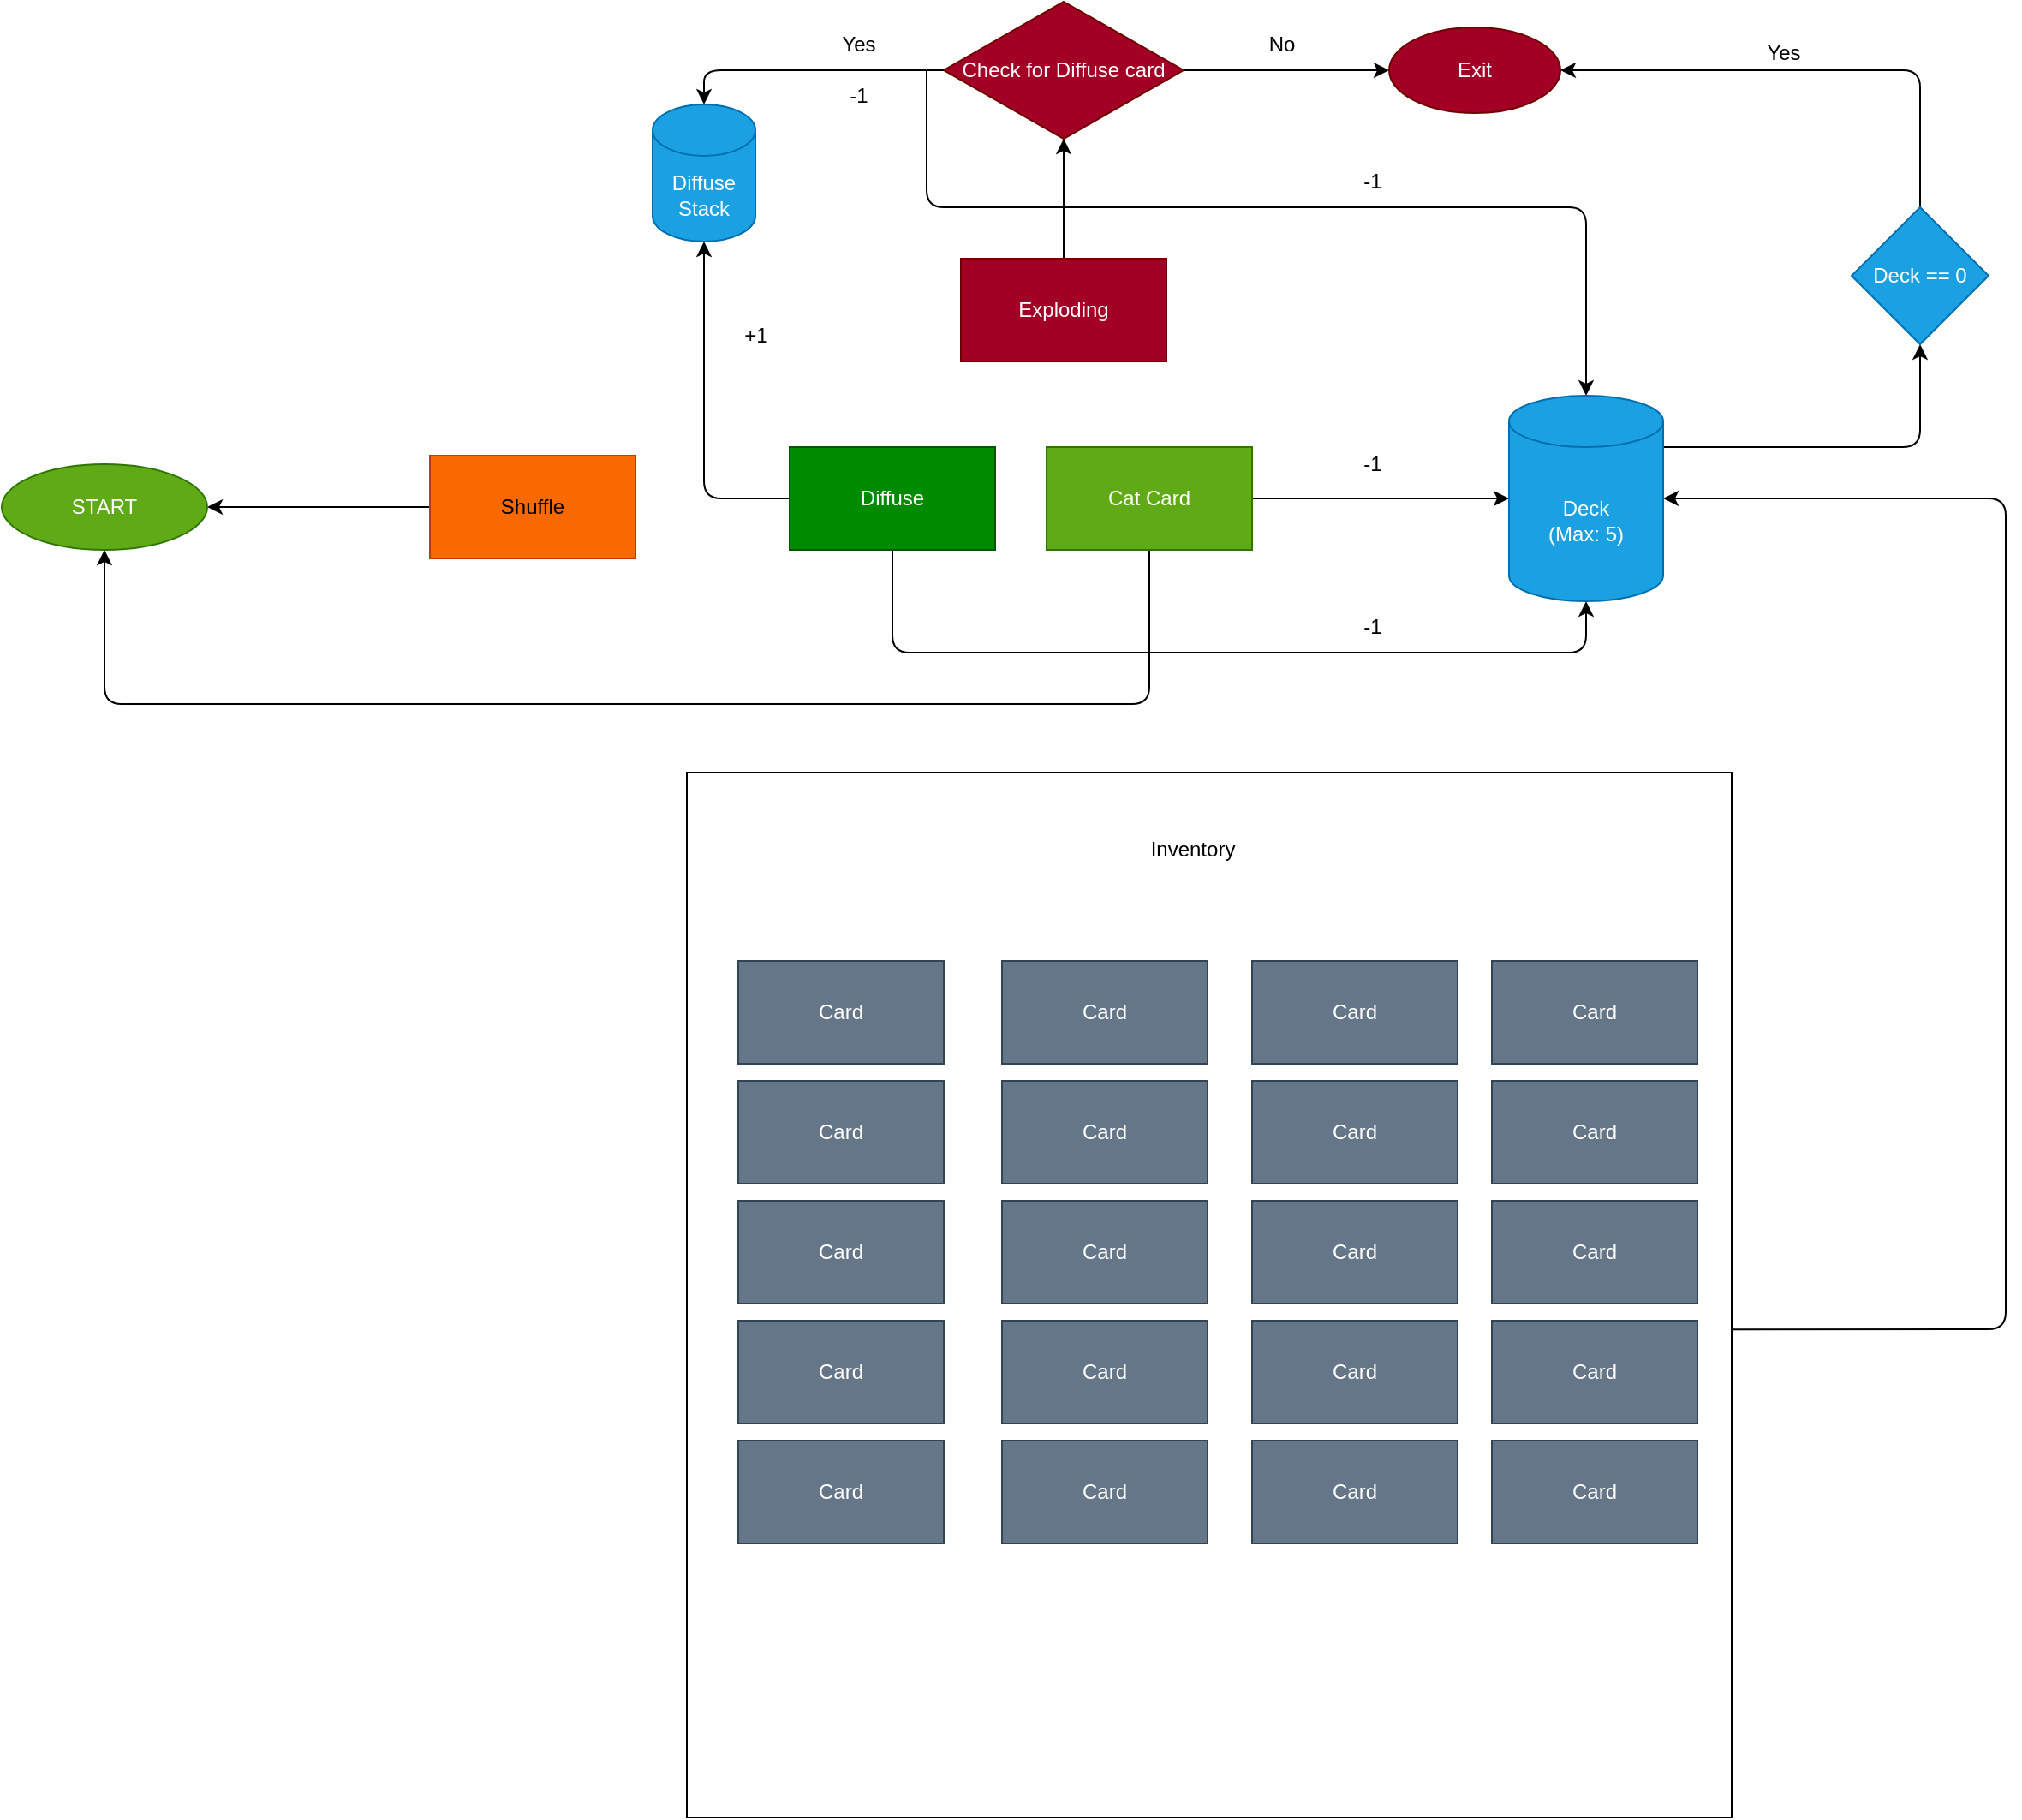 <mxfile>
    <diagram id="eXjfENMklu-OiFLTOyR3" name="Page-1">
        <mxGraphModel dx="1337" dy="2164" grid="1" gridSize="10" guides="1" tooltips="1" connect="1" arrows="1" fold="1" page="1" pageScale="1" pageWidth="827" pageHeight="1169" math="0" shadow="0">
            <root>
                <mxCell id="0"/>
                <mxCell id="1" parent="0"/>
                <mxCell id="39" value="" style="edgeStyle=none;html=1;" parent="1" source="2" target="38" edge="1">
                    <mxGeometry relative="1" as="geometry">
                        <Array as="points">
                            <mxPoint x="880" y="390"/>
                            <mxPoint x="270" y="390"/>
                        </Array>
                    </mxGeometry>
                </mxCell>
                <mxCell id="45" style="edgeStyle=none;html=1;entryX=0;entryY=0.5;entryDx=0;entryDy=0;entryPerimeter=0;" parent="1" source="2" target="46" edge="1">
                    <mxGeometry relative="1" as="geometry">
                        <mxPoint x="1030" y="270" as="targetPoint"/>
                    </mxGeometry>
                </mxCell>
                <mxCell id="2" value="Cat Card" style="rounded=0;whiteSpace=wrap;html=1;fillColor=#60a917;fontColor=#ffffff;strokeColor=#2D7600;" parent="1" vertex="1">
                    <mxGeometry x="820" y="240" width="120" height="60" as="geometry"/>
                </mxCell>
                <mxCell id="7" value="" style="edgeStyle=none;html=1;" parent="1" source="3" target="6" edge="1">
                    <mxGeometry relative="1" as="geometry">
                        <Array as="points">
                            <mxPoint x="620" y="270"/>
                        </Array>
                    </mxGeometry>
                </mxCell>
                <mxCell id="50" style="edgeStyle=none;html=1;exitX=0.5;exitY=1;exitDx=0;exitDy=0;entryX=0.5;entryY=1;entryDx=0;entryDy=0;entryPerimeter=0;" parent="1" source="3" target="46" edge="1">
                    <mxGeometry relative="1" as="geometry">
                        <mxPoint x="479.5" y="350" as="targetPoint"/>
                        <Array as="points">
                            <mxPoint x="730" y="360"/>
                            <mxPoint x="1135" y="360"/>
                        </Array>
                    </mxGeometry>
                </mxCell>
                <mxCell id="3" value="Diffuse" style="rounded=0;whiteSpace=wrap;html=1;fillColor=#008a00;fontColor=#ffffff;strokeColor=#005700;" parent="1" vertex="1">
                    <mxGeometry x="670" y="240" width="120" height="60" as="geometry"/>
                </mxCell>
                <mxCell id="52" style="edgeStyle=none;html=1;exitX=0;exitY=0.5;exitDx=0;exitDy=0;entryX=1;entryY=0.5;entryDx=0;entryDy=0;" parent="1" source="4" target="38" edge="1">
                    <mxGeometry relative="1" as="geometry"/>
                </mxCell>
                <mxCell id="4" value="Shuffle" style="rounded=0;whiteSpace=wrap;html=1;fillColor=#fa6800;fontColor=#000000;strokeColor=#C73500;" parent="1" vertex="1">
                    <mxGeometry x="460" y="245" width="120" height="60" as="geometry"/>
                </mxCell>
                <mxCell id="28" value="" style="edgeStyle=none;html=1;" parent="1" source="5" target="27" edge="1">
                    <mxGeometry relative="1" as="geometry"/>
                </mxCell>
                <mxCell id="77" style="edgeStyle=none;html=1;entryX=0.5;entryY=0;entryDx=0;entryDy=0;entryPerimeter=0;" parent="1" target="46" edge="1">
                    <mxGeometry relative="1" as="geometry">
                        <mxPoint x="1130" y="159.762" as="targetPoint"/>
                        <mxPoint x="750" y="20" as="sourcePoint"/>
                        <Array as="points">
                            <mxPoint x="750" y="40"/>
                            <mxPoint x="750" y="100"/>
                            <mxPoint x="1135" y="100"/>
                        </Array>
                    </mxGeometry>
                </mxCell>
                <mxCell id="5" value="Exploding" style="rounded=0;whiteSpace=wrap;html=1;fillColor=#a20025;fontColor=#ffffff;strokeColor=#6F0000;" parent="1" vertex="1">
                    <mxGeometry x="770" y="130" width="120" height="60" as="geometry"/>
                </mxCell>
                <mxCell id="6" value="Diffuse Stack" style="shape=cylinder3;whiteSpace=wrap;html=1;boundedLbl=1;backgroundOutline=1;size=15;fillColor=#1ba1e2;fontColor=#ffffff;strokeColor=#006EAF;" parent="1" vertex="1">
                    <mxGeometry x="590" y="40" width="60" height="80" as="geometry"/>
                </mxCell>
                <mxCell id="34" value="" style="edgeStyle=none;html=1;" parent="1" source="27" target="33" edge="1">
                    <mxGeometry relative="1" as="geometry"/>
                </mxCell>
                <mxCell id="27" value="Check for Diffuse card" style="rhombus;whiteSpace=wrap;html=1;fillColor=#a20025;strokeColor=#6F0000;fontColor=#ffffff;rounded=0;" parent="1" vertex="1">
                    <mxGeometry x="760" y="-20" width="140" height="80" as="geometry"/>
                </mxCell>
                <mxCell id="29" value="" style="endArrow=classic;html=1;exitX=0;exitY=0.5;exitDx=0;exitDy=0;" parent="1" source="27" target="6" edge="1">
                    <mxGeometry width="50" height="50" relative="1" as="geometry">
                        <mxPoint x="480" y="200" as="sourcePoint"/>
                        <mxPoint x="530" y="150" as="targetPoint"/>
                        <Array as="points">
                            <mxPoint x="620" y="20"/>
                        </Array>
                    </mxGeometry>
                </mxCell>
                <mxCell id="30" value="Yes" style="text;html=1;align=center;verticalAlign=middle;resizable=0;points=[];autosize=1;strokeColor=none;fillColor=none;" parent="1" vertex="1">
                    <mxGeometry x="690" y="-10" width="40" height="30" as="geometry"/>
                </mxCell>
                <mxCell id="33" value="Exit" style="ellipse;whiteSpace=wrap;html=1;fillColor=#a20025;strokeColor=#6F0000;fontColor=#ffffff;rounded=0;" parent="1" vertex="1">
                    <mxGeometry x="1020" y="-5" width="100" height="50" as="geometry"/>
                </mxCell>
                <mxCell id="35" value="No" style="text;html=1;align=center;verticalAlign=middle;resizable=0;points=[];autosize=1;strokeColor=none;fillColor=none;" parent="1" vertex="1">
                    <mxGeometry x="937" y="-10" width="40" height="30" as="geometry"/>
                </mxCell>
                <mxCell id="38" value="START" style="ellipse;whiteSpace=wrap;html=1;fillColor=#60a917;strokeColor=#2D7600;fontColor=#ffffff;rounded=0;" parent="1" vertex="1">
                    <mxGeometry x="210" y="250" width="120" height="50" as="geometry"/>
                </mxCell>
                <mxCell id="81" value="" style="edgeStyle=none;html=1;exitX=0.988;exitY=0.25;exitDx=0;exitDy=0;exitPerimeter=0;" parent="1" source="46" target="80" edge="1">
                    <mxGeometry relative="1" as="geometry">
                        <Array as="points">
                            <mxPoint x="1330" y="240"/>
                        </Array>
                    </mxGeometry>
                </mxCell>
                <mxCell id="46" value="Deck&lt;br&gt;(Max: 5)" style="shape=cylinder3;whiteSpace=wrap;html=1;boundedLbl=1;backgroundOutline=1;size=15;fillColor=#1ba1e2;fontColor=#ffffff;strokeColor=#006EAF;" parent="1" vertex="1">
                    <mxGeometry x="1090" y="210" width="90" height="120" as="geometry"/>
                </mxCell>
                <mxCell id="48" value="-1" style="text;html=1;align=center;verticalAlign=middle;resizable=0;points=[];autosize=1;strokeColor=none;fillColor=none;" parent="1" vertex="1">
                    <mxGeometry x="995" y="235" width="30" height="30" as="geometry"/>
                </mxCell>
                <mxCell id="49" value="+1" style="text;html=1;align=center;verticalAlign=middle;resizable=0;points=[];autosize=1;strokeColor=none;fillColor=none;" parent="1" vertex="1">
                    <mxGeometry x="630" y="160" width="40" height="30" as="geometry"/>
                </mxCell>
                <mxCell id="51" value="-1" style="text;html=1;align=center;verticalAlign=middle;resizable=0;points=[];autosize=1;strokeColor=none;fillColor=none;" parent="1" vertex="1">
                    <mxGeometry x="995" y="330" width="30" height="30" as="geometry"/>
                </mxCell>
                <mxCell id="76" style="edgeStyle=none;html=1;exitX=1;exitY=0.533;exitDx=0;exitDy=0;entryX=1;entryY=0.5;entryDx=0;entryDy=0;entryPerimeter=0;exitPerimeter=0;" parent="1" source="54" target="46" edge="1">
                    <mxGeometry relative="1" as="geometry">
                        <Array as="points">
                            <mxPoint x="1380" y="755"/>
                            <mxPoint x="1380" y="270"/>
                        </Array>
                    </mxGeometry>
                </mxCell>
                <mxCell id="54" value="" style="whiteSpace=wrap;html=1;aspect=fixed;" parent="1" vertex="1">
                    <mxGeometry x="610" y="430" width="610" height="610" as="geometry"/>
                </mxCell>
                <mxCell id="55" value="Card" style="rounded=0;whiteSpace=wrap;html=1;fillColor=#647687;fontColor=#ffffff;strokeColor=#314354;" parent="1" vertex="1">
                    <mxGeometry x="640" y="540" width="120" height="60" as="geometry"/>
                </mxCell>
                <mxCell id="56" value="Card" style="rounded=0;whiteSpace=wrap;html=1;fillColor=#647687;fontColor=#ffffff;strokeColor=#314354;" parent="1" vertex="1">
                    <mxGeometry x="640" y="610" width="120" height="60" as="geometry"/>
                </mxCell>
                <mxCell id="57" value="Card" style="rounded=0;whiteSpace=wrap;html=1;fillColor=#647687;fontColor=#ffffff;strokeColor=#314354;" parent="1" vertex="1">
                    <mxGeometry x="640" y="680" width="120" height="60" as="geometry"/>
                </mxCell>
                <mxCell id="58" value="Card" style="rounded=0;whiteSpace=wrap;html=1;fillColor=#647687;fontColor=#ffffff;strokeColor=#314354;" parent="1" vertex="1">
                    <mxGeometry x="640" y="750" width="120" height="60" as="geometry"/>
                </mxCell>
                <mxCell id="59" value="Card" style="rounded=0;whiteSpace=wrap;html=1;fillColor=#647687;fontColor=#ffffff;strokeColor=#314354;" parent="1" vertex="1">
                    <mxGeometry x="640" y="820" width="120" height="60" as="geometry"/>
                </mxCell>
                <mxCell id="60" value="Card" style="rounded=0;whiteSpace=wrap;html=1;fillColor=#647687;fontColor=#ffffff;strokeColor=#314354;" parent="1" vertex="1">
                    <mxGeometry x="794" y="540" width="120" height="60" as="geometry"/>
                </mxCell>
                <mxCell id="61" value="Card" style="rounded=0;whiteSpace=wrap;html=1;fillColor=#647687;fontColor=#ffffff;strokeColor=#314354;" parent="1" vertex="1">
                    <mxGeometry x="794" y="610" width="120" height="60" as="geometry"/>
                </mxCell>
                <mxCell id="62" value="Card" style="rounded=0;whiteSpace=wrap;html=1;fillColor=#647687;fontColor=#ffffff;strokeColor=#314354;" parent="1" vertex="1">
                    <mxGeometry x="794" y="680" width="120" height="60" as="geometry"/>
                </mxCell>
                <mxCell id="63" value="Card" style="rounded=0;whiteSpace=wrap;html=1;fillColor=#647687;fontColor=#ffffff;strokeColor=#314354;" parent="1" vertex="1">
                    <mxGeometry x="794" y="750" width="120" height="60" as="geometry"/>
                </mxCell>
                <mxCell id="64" value="Card" style="rounded=0;whiteSpace=wrap;html=1;fillColor=#647687;fontColor=#ffffff;strokeColor=#314354;" parent="1" vertex="1">
                    <mxGeometry x="794" y="820" width="120" height="60" as="geometry"/>
                </mxCell>
                <mxCell id="65" value="Card" style="rounded=0;whiteSpace=wrap;html=1;fillColor=#647687;fontColor=#ffffff;strokeColor=#314354;" parent="1" vertex="1">
                    <mxGeometry x="940" y="540" width="120" height="60" as="geometry"/>
                </mxCell>
                <mxCell id="66" value="Card" style="rounded=0;whiteSpace=wrap;html=1;fillColor=#647687;fontColor=#ffffff;strokeColor=#314354;" parent="1" vertex="1">
                    <mxGeometry x="940" y="610" width="120" height="60" as="geometry"/>
                </mxCell>
                <mxCell id="67" value="Card" style="rounded=0;whiteSpace=wrap;html=1;fillColor=#647687;fontColor=#ffffff;strokeColor=#314354;" parent="1" vertex="1">
                    <mxGeometry x="940" y="680" width="120" height="60" as="geometry"/>
                </mxCell>
                <mxCell id="68" value="Card" style="rounded=0;whiteSpace=wrap;html=1;fillColor=#647687;fontColor=#ffffff;strokeColor=#314354;" parent="1" vertex="1">
                    <mxGeometry x="940" y="750" width="120" height="60" as="geometry"/>
                </mxCell>
                <mxCell id="69" value="Card" style="rounded=0;whiteSpace=wrap;html=1;fillColor=#647687;fontColor=#ffffff;strokeColor=#314354;" parent="1" vertex="1">
                    <mxGeometry x="940" y="820" width="120" height="60" as="geometry"/>
                </mxCell>
                <mxCell id="70" value="Card" style="rounded=0;whiteSpace=wrap;html=1;fillColor=#647687;fontColor=#ffffff;strokeColor=#314354;" parent="1" vertex="1">
                    <mxGeometry x="1080" y="540" width="120" height="60" as="geometry"/>
                </mxCell>
                <mxCell id="71" value="Card" style="rounded=0;whiteSpace=wrap;html=1;fillColor=#647687;fontColor=#ffffff;strokeColor=#314354;" parent="1" vertex="1">
                    <mxGeometry x="1080" y="610" width="120" height="60" as="geometry"/>
                </mxCell>
                <mxCell id="72" value="Card" style="rounded=0;whiteSpace=wrap;html=1;fillColor=#647687;fontColor=#ffffff;strokeColor=#314354;" parent="1" vertex="1">
                    <mxGeometry x="1080" y="680" width="120" height="60" as="geometry"/>
                </mxCell>
                <mxCell id="73" value="Card" style="rounded=0;whiteSpace=wrap;html=1;fillColor=#647687;fontColor=#ffffff;strokeColor=#314354;" parent="1" vertex="1">
                    <mxGeometry x="1080" y="750" width="120" height="60" as="geometry"/>
                </mxCell>
                <mxCell id="74" value="Card" style="rounded=0;whiteSpace=wrap;html=1;fillColor=#647687;fontColor=#ffffff;strokeColor=#314354;" parent="1" vertex="1">
                    <mxGeometry x="1080" y="820" width="120" height="60" as="geometry"/>
                </mxCell>
                <mxCell id="78" value="-1" style="text;html=1;align=center;verticalAlign=middle;resizable=0;points=[];autosize=1;strokeColor=none;fillColor=none;" parent="1" vertex="1">
                    <mxGeometry x="995" y="70" width="30" height="30" as="geometry"/>
                </mxCell>
                <mxCell id="79" value="-1" style="text;html=1;align=center;verticalAlign=middle;resizable=0;points=[];autosize=1;strokeColor=none;fillColor=none;" parent="1" vertex="1">
                    <mxGeometry x="695" y="20" width="30" height="30" as="geometry"/>
                </mxCell>
                <mxCell id="82" style="edgeStyle=none;html=1;exitX=0.5;exitY=0;exitDx=0;exitDy=0;entryX=1;entryY=0.5;entryDx=0;entryDy=0;" parent="1" source="80" target="33" edge="1">
                    <mxGeometry relative="1" as="geometry">
                        <Array as="points">
                            <mxPoint x="1330" y="20"/>
                        </Array>
                    </mxGeometry>
                </mxCell>
                <mxCell id="80" value="Deck == 0" style="rhombus;whiteSpace=wrap;html=1;fillColor=#1ba1e2;strokeColor=#006EAF;fontColor=#ffffff;" parent="1" vertex="1">
                    <mxGeometry x="1290" y="100" width="80" height="80" as="geometry"/>
                </mxCell>
                <mxCell id="83" value="Yes" style="text;html=1;align=center;verticalAlign=middle;resizable=0;points=[];autosize=1;strokeColor=none;fillColor=none;" parent="1" vertex="1">
                    <mxGeometry x="1230" y="-5" width="40" height="30" as="geometry"/>
                </mxCell>
                <mxCell id="84" value="Inventory" style="text;html=1;align=center;verticalAlign=middle;resizable=0;points=[];autosize=1;strokeColor=none;fillColor=none;" parent="1" vertex="1">
                    <mxGeometry x="870" y="460" width="70" height="30" as="geometry"/>
                </mxCell>
            </root>
        </mxGraphModel>
    </diagram>
</mxfile>